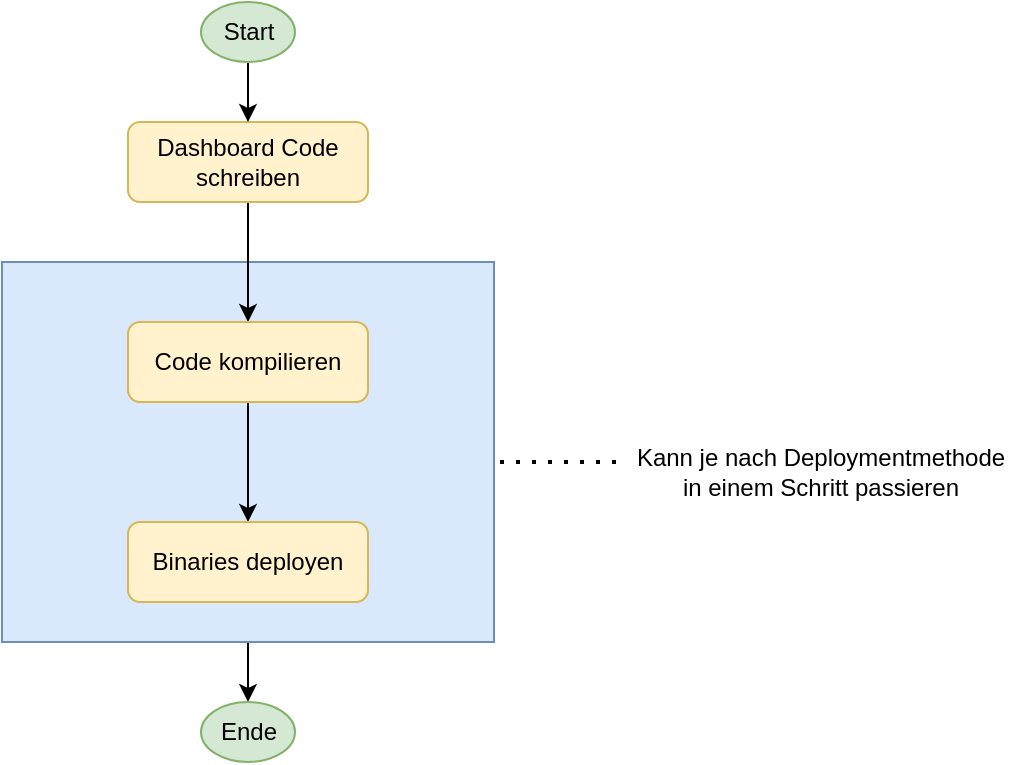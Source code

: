 <mxfile version="14.4.6" type="github">
  <diagram id="C5RBs43oDa-KdzZeNtuy" name="Page-1">
    <mxGraphModel dx="1422" dy="794" grid="1" gridSize="10" guides="1" tooltips="1" connect="1" arrows="1" fold="1" page="1" pageScale="1" pageWidth="827" pageHeight="1169" math="0" shadow="0">
      <root>
        <mxCell id="WIyWlLk6GJQsqaUBKTNV-0" />
        <mxCell id="WIyWlLk6GJQsqaUBKTNV-1" parent="WIyWlLk6GJQsqaUBKTNV-0" />
        <mxCell id="8bIpVgYrZPwHvamh7m1B-9" style="edgeStyle=orthogonalEdgeStyle;rounded=0;orthogonalLoop=1;jettySize=auto;html=1;" edge="1" parent="WIyWlLk6GJQsqaUBKTNV-1" source="8bIpVgYrZPwHvamh7m1B-3" target="8bIpVgYrZPwHvamh7m1B-8">
          <mxGeometry relative="1" as="geometry" />
        </mxCell>
        <mxCell id="8bIpVgYrZPwHvamh7m1B-3" value="" style="rounded=0;whiteSpace=wrap;html=1;fillColor=#dae8fc;strokeColor=#6c8ebf;" vertex="1" parent="WIyWlLk6GJQsqaUBKTNV-1">
          <mxGeometry x="280" y="250" width="246" height="190" as="geometry" />
        </mxCell>
        <mxCell id="8bIpVgYrZPwHvamh7m1B-1" style="edgeStyle=orthogonalEdgeStyle;rounded=0;orthogonalLoop=1;jettySize=auto;html=1;" edge="1" parent="WIyWlLk6GJQsqaUBKTNV-1" source="NGM2FFOQqWBgE3LcFrRt-33" target="NGM2FFOQqWBgE3LcFrRt-34">
          <mxGeometry relative="1" as="geometry" />
        </mxCell>
        <mxCell id="NGM2FFOQqWBgE3LcFrRt-33" value="Dashboard Code schreiben" style="rounded=1;whiteSpace=wrap;html=1;fontSize=12;glass=0;strokeWidth=1;shadow=0;fillColor=#fff2cc;strokeColor=#d6b656;" parent="WIyWlLk6GJQsqaUBKTNV-1" vertex="1">
          <mxGeometry x="343" y="180" width="120" height="40" as="geometry" />
        </mxCell>
        <mxCell id="8bIpVgYrZPwHvamh7m1B-2" style="edgeStyle=orthogonalEdgeStyle;rounded=0;orthogonalLoop=1;jettySize=auto;html=1;entryX=0.5;entryY=0;entryDx=0;entryDy=0;" edge="1" parent="WIyWlLk6GJQsqaUBKTNV-1" source="NGM2FFOQqWBgE3LcFrRt-34" target="NGM2FFOQqWBgE3LcFrRt-36">
          <mxGeometry relative="1" as="geometry" />
        </mxCell>
        <mxCell id="NGM2FFOQqWBgE3LcFrRt-34" value="Code kompilieren" style="rounded=1;whiteSpace=wrap;html=1;fontSize=12;glass=0;strokeWidth=1;shadow=0;fillColor=#fff2cc;strokeColor=#d6b656;" parent="WIyWlLk6GJQsqaUBKTNV-1" vertex="1">
          <mxGeometry x="343" y="280" width="120" height="40" as="geometry" />
        </mxCell>
        <mxCell id="NGM2FFOQqWBgE3LcFrRt-36" value="Binaries deployen" style="rounded=1;whiteSpace=wrap;html=1;fontSize=12;glass=0;strokeWidth=1;shadow=0;fillColor=#fff2cc;strokeColor=#d6b656;" parent="WIyWlLk6GJQsqaUBKTNV-1" vertex="1">
          <mxGeometry x="343" y="380" width="120" height="40" as="geometry" />
        </mxCell>
        <mxCell id="8bIpVgYrZPwHvamh7m1B-4" value="" style="endArrow=none;dashed=1;html=1;dashPattern=1 3;strokeWidth=2;" edge="1" parent="WIyWlLk6GJQsqaUBKTNV-1">
          <mxGeometry width="50" height="50" relative="1" as="geometry">
            <mxPoint x="529" y="350" as="sourcePoint" />
            <mxPoint x="589" y="350" as="targetPoint" />
          </mxGeometry>
        </mxCell>
        <mxCell id="8bIpVgYrZPwHvamh7m1B-5" value="Kann je nach Deploymentmethode &lt;br&gt;in einem Schritt passieren" style="text;html=1;align=center;verticalAlign=middle;resizable=0;points=[];autosize=1;" vertex="1" parent="WIyWlLk6GJQsqaUBKTNV-1">
          <mxGeometry x="589" y="340" width="200" height="30" as="geometry" />
        </mxCell>
        <mxCell id="8bIpVgYrZPwHvamh7m1B-7" style="edgeStyle=orthogonalEdgeStyle;rounded=0;orthogonalLoop=1;jettySize=auto;html=1;entryX=0.5;entryY=0;entryDx=0;entryDy=0;" edge="1" parent="WIyWlLk6GJQsqaUBKTNV-1" source="8bIpVgYrZPwHvamh7m1B-6" target="NGM2FFOQqWBgE3LcFrRt-33">
          <mxGeometry relative="1" as="geometry" />
        </mxCell>
        <mxCell id="8bIpVgYrZPwHvamh7m1B-6" value="Start" style="ellipse;whiteSpace=wrap;html=1;fillColor=#d5e8d4;strokeColor=#82b366;" vertex="1" parent="WIyWlLk6GJQsqaUBKTNV-1">
          <mxGeometry x="379.5" y="120" width="47" height="30" as="geometry" />
        </mxCell>
        <mxCell id="8bIpVgYrZPwHvamh7m1B-8" value="Ende" style="ellipse;whiteSpace=wrap;html=1;fillColor=#d5e8d4;strokeColor=#82b366;" vertex="1" parent="WIyWlLk6GJQsqaUBKTNV-1">
          <mxGeometry x="379.5" y="470" width="47" height="30" as="geometry" />
        </mxCell>
      </root>
    </mxGraphModel>
  </diagram>
</mxfile>
